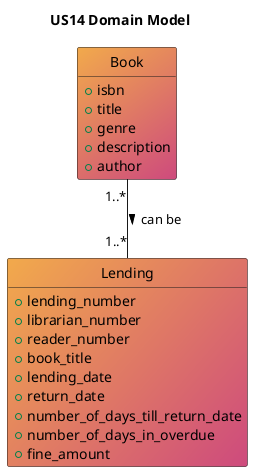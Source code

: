 @startuml
'https://SubscriptionServicetuml.com/class-diagram
hide circle
hide methods
title US14 Domain Model


class Book #F2AA4CFF/CE4A7EFF  {
+isbn
+title
+genre
+description
+author
}


class Lending #F2AA4CFF/CE4A7EFF {
+lending_number
+librarian_number
+reader_number
+book_title
+lending_date
+return_date
+number_of_days_till_return_date
+number_of_days_in_overdue
+fine_amount
}

Book "1..*" -down- "1..*" Lending : > can be


@enduml